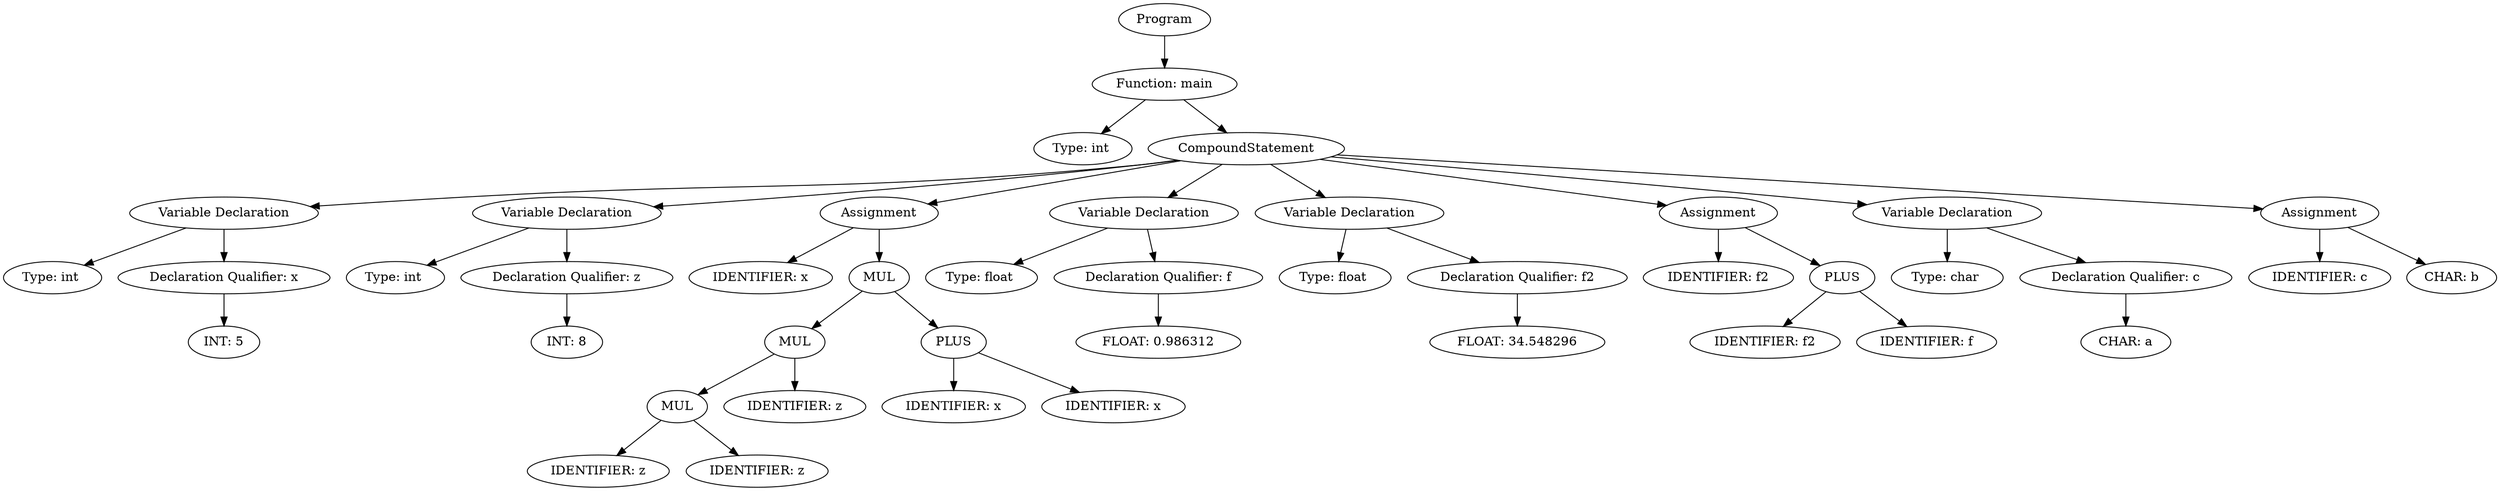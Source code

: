 digraph ExpressionGraph {
4362043056 [label="Program"];
4362043056 -> 4362042768;
4362042768 [label="Function: main"];
4362042768 -> 4361790288;
4361790288 [label="Type: int "];
4362042768 -> 4361451552;
4361451552 [label="CompoundStatement"];
4361451552 -> 4362043104;
4362043104 [label="Variable Declaration"];
4362043104 -> 4362027120;
4362027120 [label="Type: int "];
4362043104 -> 4362043152;
4362043152 [label="Declaration Qualifier: x"];
4362043152 -> 4362042864;
4362042864 [label="INT: 5"];
4361451552 -> 4362039888;
4362039888 [label="Variable Declaration"];
4362039888 -> 4362039024;
4362039024 [label="Type: int "];
4362039888 -> 4362038496;
4362038496 [label="Declaration Qualifier: z"];
4362038496 -> 4362174864;
4362174864 [label="INT: 8"];
4361451552 -> 4362040896;
4362040896 [label="Assignment"];
4362040896 -> 4362039792;
4362039792 [label="IDENTIFIER: x"];
4362040896 -> 4362041232;
4362041232 [label="MUL"];
4362041232 -> 4362039744;
4362041232 -> 4362040800;
4362039744 [label="MUL"];
4362039744 -> 4362040368;
4362039744 -> 4362039696;
4362040368 [label="MUL"];
4362040368 -> 4362040848;
4362040368 -> 4362040656;
4362040848 [label="IDENTIFIER: z"];
4362040656 [label="IDENTIFIER: z"];
4362039696 [label="IDENTIFIER: z"];
4362040800 [label="PLUS"];
4362040800 -> 4362040944;
4362040800 -> 4362041520;
4362040944 [label="IDENTIFIER: x"];
4362041520 [label="IDENTIFIER: x"];
4361451552 -> 4362041136;
4362041136 [label="Variable Declaration"];
4362041136 -> 4362040992;
4362040992 [label="Type: float "];
4362041136 -> 4362042624;
4362042624 [label="Declaration Qualifier: f"];
4362042624 -> 4362041760;
4362041760 [label="FLOAT: 0.986312"];
4361451552 -> 4362040416;
4362040416 [label="Variable Declaration"];
4362040416 -> 4362042000;
4362042000 [label="Type: float "];
4362040416 -> 4362041904;
4362041904 [label="Declaration Qualifier: f2"];
4362041904 -> 4362040752;
4362040752 [label="FLOAT: 34.548296"];
4361451552 -> 4362039312;
4362039312 [label="Assignment"];
4362039312 -> 4362042672;
4362042672 [label="IDENTIFIER: f2"];
4362039312 -> 4362041280;
4362041280 [label="PLUS"];
4362041280 -> 4362038544;
4362041280 -> 4362041088;
4362038544 [label="IDENTIFIER: f2"];
4362041088 [label="IDENTIFIER: f"];
4361451552 -> 4362041568;
4362041568 [label="Variable Declaration"];
4362041568 -> 4362031152;
4362031152 [label="Type: char "];
4362041568 -> 4362043008;
4362043008 [label="Declaration Qualifier: c"];
4362043008 -> 4362042960;
4362042960 [label="CHAR: a"];
4361451552 -> 4362174768;
4362174768 [label="Assignment"];
4362174768 -> 4362031488;
4362031488 [label="IDENTIFIER: c"];
4362174768 -> 4362042576;
4362042576 [label="CHAR: b"];
}
